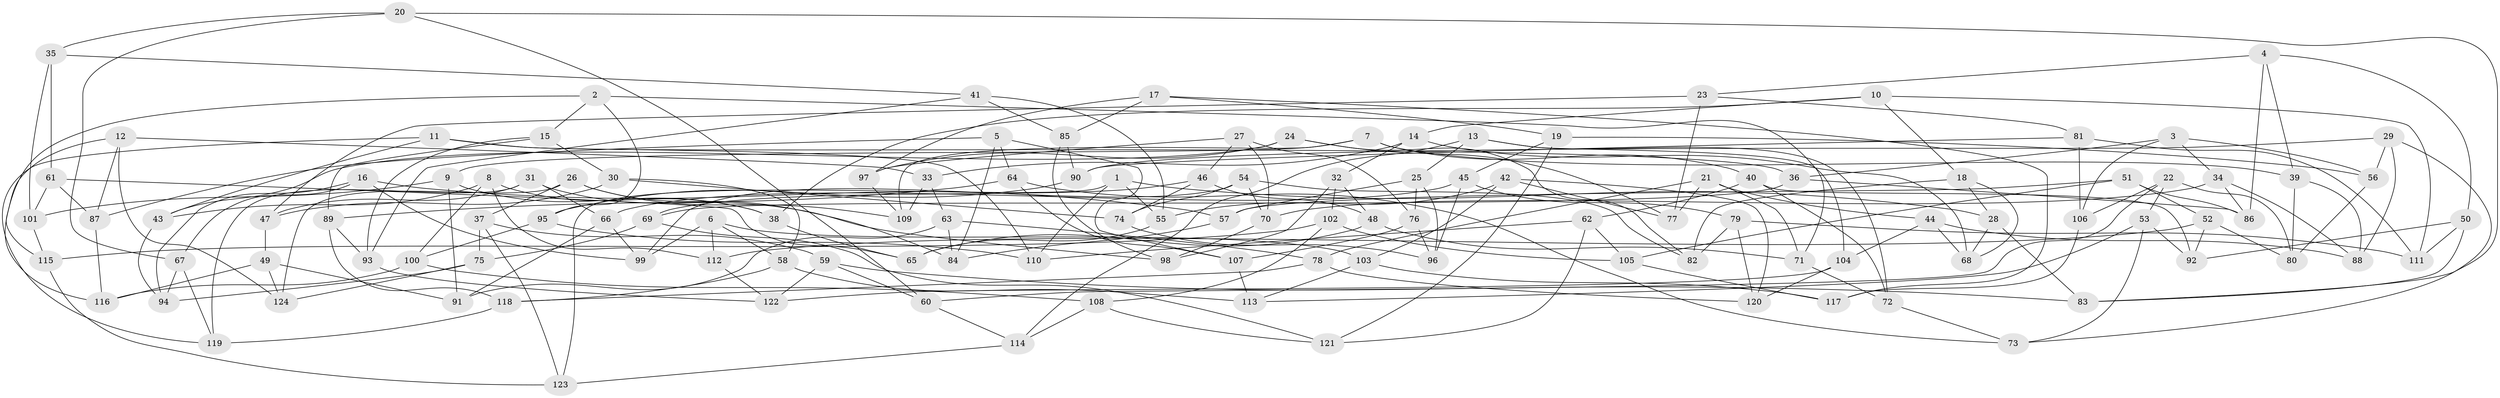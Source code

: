 // coarse degree distribution, {4: 0.8522727272727273, 9: 0.056818181818181816, 5: 0.011363636363636364, 3: 0.03409090909090909, 10: 0.022727272727272728, 12: 0.011363636363636364, 11: 0.011363636363636364}
// Generated by graph-tools (version 1.1) at 2025/53/03/04/25 22:53:34]
// undirected, 124 vertices, 248 edges
graph export_dot {
  node [color=gray90,style=filled];
  1;
  2;
  3;
  4;
  5;
  6;
  7;
  8;
  9;
  10;
  11;
  12;
  13;
  14;
  15;
  16;
  17;
  18;
  19;
  20;
  21;
  22;
  23;
  24;
  25;
  26;
  27;
  28;
  29;
  30;
  31;
  32;
  33;
  34;
  35;
  36;
  37;
  38;
  39;
  40;
  41;
  42;
  43;
  44;
  45;
  46;
  47;
  48;
  49;
  50;
  51;
  52;
  53;
  54;
  55;
  56;
  57;
  58;
  59;
  60;
  61;
  62;
  63;
  64;
  65;
  66;
  67;
  68;
  69;
  70;
  71;
  72;
  73;
  74;
  75;
  76;
  77;
  78;
  79;
  80;
  81;
  82;
  83;
  84;
  85;
  86;
  87;
  88;
  89;
  90;
  91;
  92;
  93;
  94;
  95;
  96;
  97;
  98;
  99;
  100;
  101;
  102;
  103;
  104;
  105;
  106;
  107;
  108;
  109;
  110;
  111;
  112;
  113;
  114;
  115;
  116;
  117;
  118;
  119;
  120;
  121;
  122;
  123;
  124;
  1 -- 28;
  1 -- 110;
  1 -- 55;
  1 -- 123;
  2 -- 95;
  2 -- 115;
  2 -- 71;
  2 -- 15;
  3 -- 36;
  3 -- 106;
  3 -- 34;
  3 -- 56;
  4 -- 50;
  4 -- 23;
  4 -- 39;
  4 -- 86;
  5 -- 107;
  5 -- 64;
  5 -- 84;
  5 -- 87;
  6 -- 58;
  6 -- 112;
  6 -- 103;
  6 -- 99;
  7 -- 109;
  7 -- 39;
  7 -- 40;
  7 -- 9;
  8 -- 38;
  8 -- 112;
  8 -- 100;
  8 -- 43;
  9 -- 91;
  9 -- 101;
  9 -- 38;
  10 -- 38;
  10 -- 18;
  10 -- 14;
  10 -- 111;
  11 -- 36;
  11 -- 119;
  11 -- 110;
  11 -- 43;
  12 -- 33;
  12 -- 87;
  12 -- 116;
  12 -- 124;
  13 -- 114;
  13 -- 72;
  13 -- 104;
  13 -- 25;
  14 -- 68;
  14 -- 32;
  14 -- 33;
  15 -- 89;
  15 -- 93;
  15 -- 30;
  16 -- 99;
  16 -- 57;
  16 -- 67;
  16 -- 94;
  17 -- 117;
  17 -- 85;
  17 -- 19;
  17 -- 97;
  18 -- 68;
  18 -- 82;
  18 -- 28;
  19 -- 45;
  19 -- 56;
  19 -- 121;
  20 -- 35;
  20 -- 67;
  20 -- 60;
  20 -- 83;
  21 -- 44;
  21 -- 77;
  21 -- 78;
  21 -- 71;
  22 -- 60;
  22 -- 53;
  22 -- 106;
  22 -- 80;
  23 -- 81;
  23 -- 47;
  23 -- 77;
  24 -- 82;
  24 -- 77;
  24 -- 43;
  24 -- 97;
  25 -- 76;
  25 -- 96;
  25 -- 57;
  26 -- 124;
  26 -- 109;
  26 -- 84;
  26 -- 37;
  27 -- 97;
  27 -- 46;
  27 -- 76;
  27 -- 70;
  28 -- 68;
  28 -- 83;
  29 -- 90;
  29 -- 88;
  29 -- 56;
  29 -- 73;
  30 -- 58;
  30 -- 74;
  30 -- 47;
  31 -- 66;
  31 -- 119;
  31 -- 47;
  31 -- 98;
  32 -- 98;
  32 -- 102;
  32 -- 48;
  33 -- 63;
  33 -- 109;
  34 -- 88;
  34 -- 86;
  34 -- 70;
  35 -- 101;
  35 -- 61;
  35 -- 41;
  36 -- 69;
  36 -- 86;
  37 -- 59;
  37 -- 75;
  37 -- 123;
  38 -- 65;
  39 -- 88;
  39 -- 80;
  40 -- 62;
  40 -- 92;
  40 -- 72;
  41 -- 93;
  41 -- 85;
  41 -- 55;
  42 -- 103;
  42 -- 77;
  42 -- 120;
  42 -- 55;
  43 -- 94;
  44 -- 88;
  44 -- 68;
  44 -- 104;
  45 -- 66;
  45 -- 79;
  45 -- 96;
  46 -- 69;
  46 -- 74;
  46 -- 48;
  47 -- 49;
  48 -- 71;
  48 -- 65;
  49 -- 124;
  49 -- 91;
  49 -- 116;
  50 -- 92;
  50 -- 83;
  50 -- 111;
  51 -- 52;
  51 -- 86;
  51 -- 105;
  51 -- 57;
  52 -- 80;
  52 -- 112;
  52 -- 92;
  53 -- 73;
  53 -- 113;
  53 -- 92;
  54 -- 74;
  54 -- 82;
  54 -- 99;
  54 -- 70;
  55 -- 65;
  56 -- 80;
  57 -- 84;
  58 -- 118;
  58 -- 113;
  59 -- 83;
  59 -- 122;
  59 -- 60;
  60 -- 114;
  61 -- 65;
  61 -- 87;
  61 -- 101;
  62 -- 121;
  62 -- 105;
  62 -- 110;
  63 -- 91;
  63 -- 78;
  63 -- 84;
  64 -- 73;
  64 -- 89;
  64 -- 107;
  66 -- 99;
  66 -- 91;
  67 -- 119;
  67 -- 94;
  69 -- 75;
  69 -- 121;
  70 -- 98;
  71 -- 72;
  72 -- 73;
  74 -- 96;
  75 -- 94;
  75 -- 124;
  76 -- 96;
  76 -- 107;
  78 -- 118;
  78 -- 120;
  79 -- 82;
  79 -- 120;
  79 -- 111;
  81 -- 90;
  81 -- 106;
  81 -- 111;
  85 -- 90;
  85 -- 98;
  87 -- 116;
  89 -- 93;
  89 -- 118;
  90 -- 95;
  93 -- 122;
  95 -- 100;
  95 -- 110;
  97 -- 109;
  100 -- 116;
  100 -- 108;
  101 -- 115;
  102 -- 105;
  102 -- 115;
  102 -- 108;
  103 -- 113;
  103 -- 117;
  104 -- 120;
  104 -- 122;
  105 -- 117;
  106 -- 117;
  107 -- 113;
  108 -- 121;
  108 -- 114;
  112 -- 122;
  114 -- 123;
  115 -- 123;
  118 -- 119;
}
